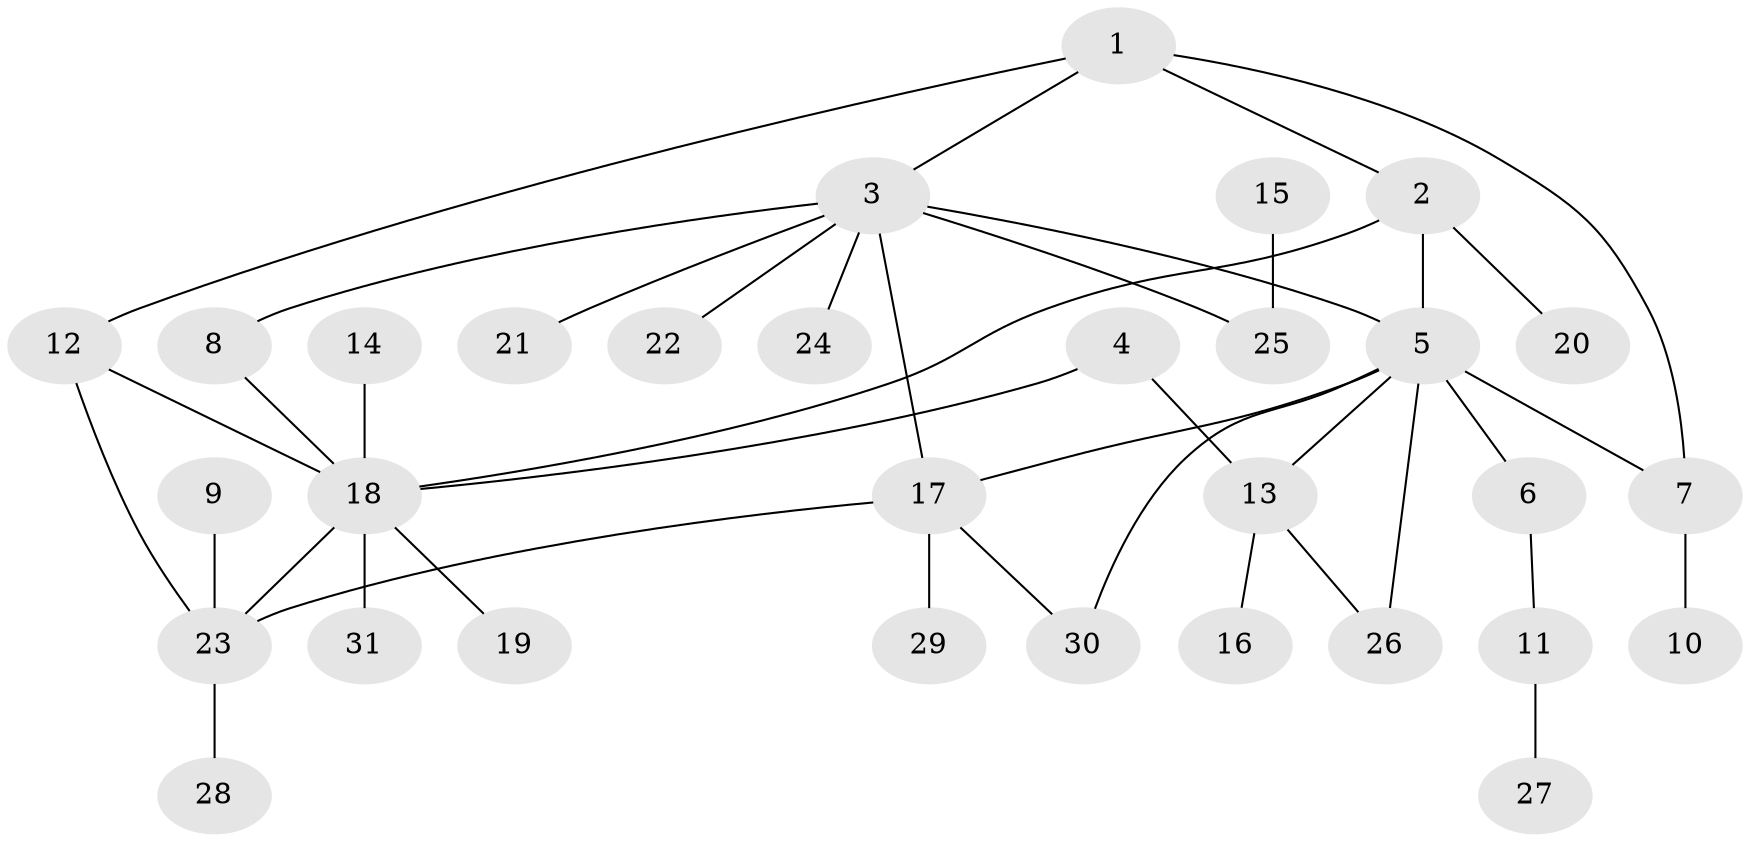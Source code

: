 // original degree distribution, {9: 0.058823529411764705, 4: 0.0784313725490196, 3: 0.0784313725490196, 6: 0.0392156862745098, 1: 0.45098039215686275, 2: 0.29411764705882354}
// Generated by graph-tools (version 1.1) at 2025/37/03/04/25 23:37:45]
// undirected, 31 vertices, 40 edges
graph export_dot {
  node [color=gray90,style=filled];
  1;
  2;
  3;
  4;
  5;
  6;
  7;
  8;
  9;
  10;
  11;
  12;
  13;
  14;
  15;
  16;
  17;
  18;
  19;
  20;
  21;
  22;
  23;
  24;
  25;
  26;
  27;
  28;
  29;
  30;
  31;
  1 -- 2 [weight=1.0];
  1 -- 3 [weight=1.0];
  1 -- 7 [weight=1.0];
  1 -- 12 [weight=1.0];
  2 -- 5 [weight=1.0];
  2 -- 18 [weight=1.0];
  2 -- 20 [weight=1.0];
  3 -- 5 [weight=1.0];
  3 -- 8 [weight=1.0];
  3 -- 17 [weight=1.0];
  3 -- 21 [weight=1.0];
  3 -- 22 [weight=1.0];
  3 -- 24 [weight=1.0];
  3 -- 25 [weight=1.0];
  4 -- 13 [weight=1.0];
  4 -- 18 [weight=1.0];
  5 -- 6 [weight=1.0];
  5 -- 7 [weight=1.0];
  5 -- 13 [weight=1.0];
  5 -- 17 [weight=1.0];
  5 -- 26 [weight=1.0];
  5 -- 30 [weight=1.0];
  6 -- 11 [weight=1.0];
  7 -- 10 [weight=1.0];
  8 -- 18 [weight=1.0];
  9 -- 23 [weight=1.0];
  11 -- 27 [weight=1.0];
  12 -- 18 [weight=1.0];
  12 -- 23 [weight=1.0];
  13 -- 16 [weight=1.0];
  13 -- 26 [weight=1.0];
  14 -- 18 [weight=1.0];
  15 -- 25 [weight=1.0];
  17 -- 23 [weight=1.0];
  17 -- 29 [weight=1.0];
  17 -- 30 [weight=1.0];
  18 -- 19 [weight=1.0];
  18 -- 23 [weight=1.0];
  18 -- 31 [weight=1.0];
  23 -- 28 [weight=1.0];
}
